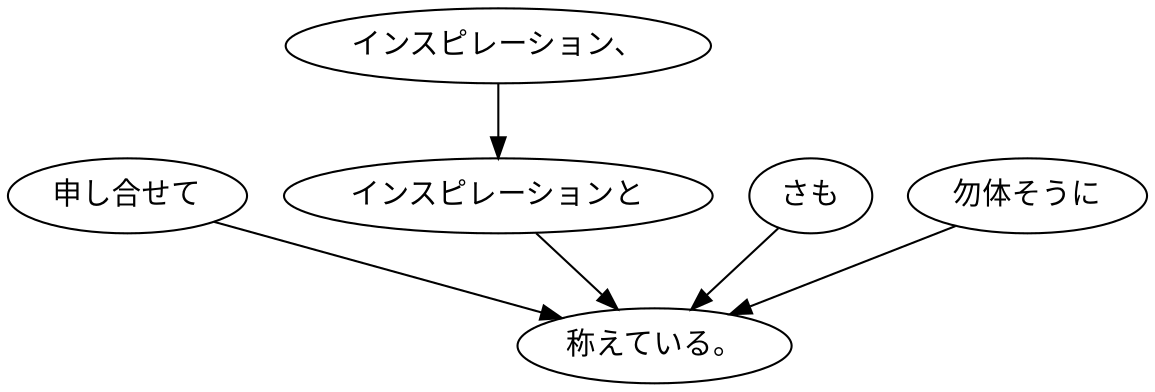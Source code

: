 digraph graph4881 {
	node0 [label="申し合せて"];
	node1 [label="インスピレーション、"];
	node2 [label="インスピレーションと"];
	node3 [label="さも"];
	node4 [label="勿体そうに"];
	node5 [label="称えている。"];
	node0 -> node5;
	node1 -> node2;
	node2 -> node5;
	node3 -> node5;
	node4 -> node5;
}
